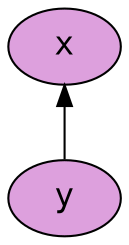 digraph AST {
node [style=filled fontname=Courier fontsize=16];
edge [dir=back];
0[label="x" fillcolor="plum"];1[label="y" fillcolor="plum"];0 -> 1;
}
